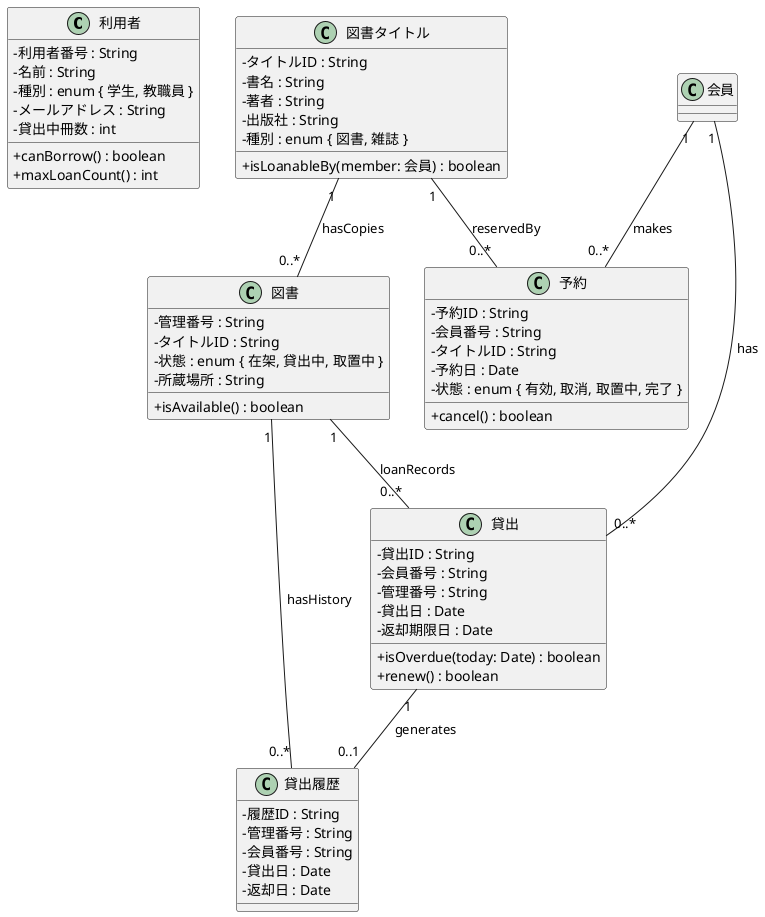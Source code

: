 @startuml kouka2_library
skinparam classAttributeIconSize 0

class 利用者 {
  - 利用者番号 : String
  - 名前 : String
  - 種別 : enum { 学生, 教職員 }
  - メールアドレス : String
  - 貸出中冊数 : int
  + canBorrow() : boolean
  + maxLoanCount() : int
}

class 図書タイトル {
  - タイトルID : String
  - 書名 : String
  - 著者 : String
  - 出版社 : String
  - 種別 : enum { 図書, 雑誌 }
  + isLoanableBy(member: 会員) : boolean
}

class 図書 {
  ' 本1冊を表す（所蔵単位）
  - 管理番号 : String
  - タイトルID : String
  - 状態 : enum { 在架, 貸出中, 取置中 }
  - 所蔵場所 : String
  + isAvailable() : boolean
}

class 貸出 {
  - 貸出ID : String
  - 会員番号 : String
  - 管理番号 : String
  - 貸出日 : Date
  - 返却期限日 : Date
  + isOverdue(today: Date) : boolean
  + renew() : boolean
}

class 予約 {
  - 予約ID : String
  - 会員番号 : String
  - タイトルID : String
  - 予約日 : Date
  - 状態 : enum { 有効, 取消, 取置中, 完了 }
  + cancel() : boolean
}

class 貸出履歴 {
  - 履歴ID : String
  - 管理番号 : String
  - 会員番号 : String
  - 貸出日 : Date
  - 返却日 : Date
}

' 関連
会員 "1" -- "0..*" 貸出 : has
会員 "1" -- "0..*" 予約 : makes
図書タイトル "1" -- "0..*" 図書 : hasCopies
図書タイトル "1" -- "0..*" 予約 : reservedBy
図書 "1" -- "0..*" 貸出 : loanRecords
図書 "1" -- "0..*" 貸出履歴 : hasHistory
貸出 "1" -- "0..1" 貸出履歴 : generates

@enduml